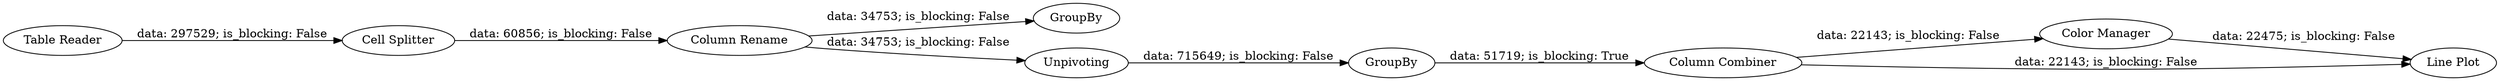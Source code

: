 digraph {
	"1095614350181446439_2" [label=GroupBy]
	"1095614350181446439_6" [label="Color Manager"]
	"1095614350181446439_4" [label="Column Rename"]
	"1095614350181446439_11" [label="Column Combiner"]
	"1095614350181446439_1" [label="Table Reader"]
	"1095614350181446439_8" [label=GroupBy]
	"1095614350181446439_3" [label="Cell Splitter"]
	"1095614350181446439_7" [label=Unpivoting]
	"1095614350181446439_12" [label="Line Plot"]
	"1095614350181446439_11" -> "1095614350181446439_12" [label="data: 22143; is_blocking: False"]
	"1095614350181446439_4" -> "1095614350181446439_7" [label="data: 34753; is_blocking: False"]
	"1095614350181446439_7" -> "1095614350181446439_8" [label="data: 715649; is_blocking: False"]
	"1095614350181446439_3" -> "1095614350181446439_4" [label="data: 60856; is_blocking: False"]
	"1095614350181446439_1" -> "1095614350181446439_3" [label="data: 297529; is_blocking: False"]
	"1095614350181446439_8" -> "1095614350181446439_11" [label="data: 51719; is_blocking: True"]
	"1095614350181446439_6" -> "1095614350181446439_12" [label="data: 22475; is_blocking: False"]
	"1095614350181446439_11" -> "1095614350181446439_6" [label="data: 22143; is_blocking: False"]
	"1095614350181446439_4" -> "1095614350181446439_2" [label="data: 34753; is_blocking: False"]
	rankdir=LR
}

